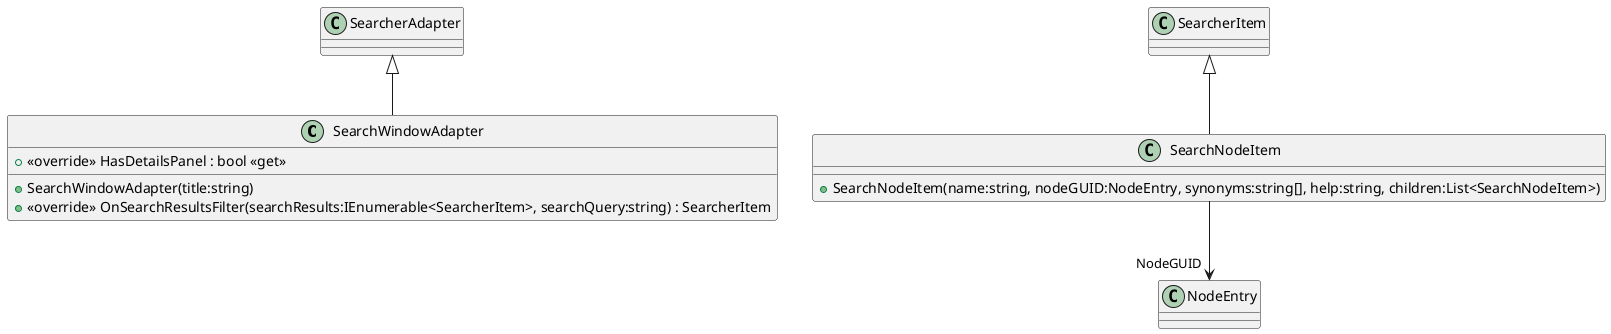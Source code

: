 @startuml
class SearchWindowAdapter {
    + <<override>> HasDetailsPanel : bool <<get>>
    + SearchWindowAdapter(title:string)
    + <<override>> OnSearchResultsFilter(searchResults:IEnumerable<SearcherItem>, searchQuery:string) : SearcherItem
}
class SearchNodeItem {
    + SearchNodeItem(name:string, nodeGUID:NodeEntry, synonyms:string[], help:string, children:List<SearchNodeItem>)
}
SearcherAdapter <|-- SearchWindowAdapter
SearcherItem <|-- SearchNodeItem
SearchNodeItem --> "NodeGUID" NodeEntry
@enduml
